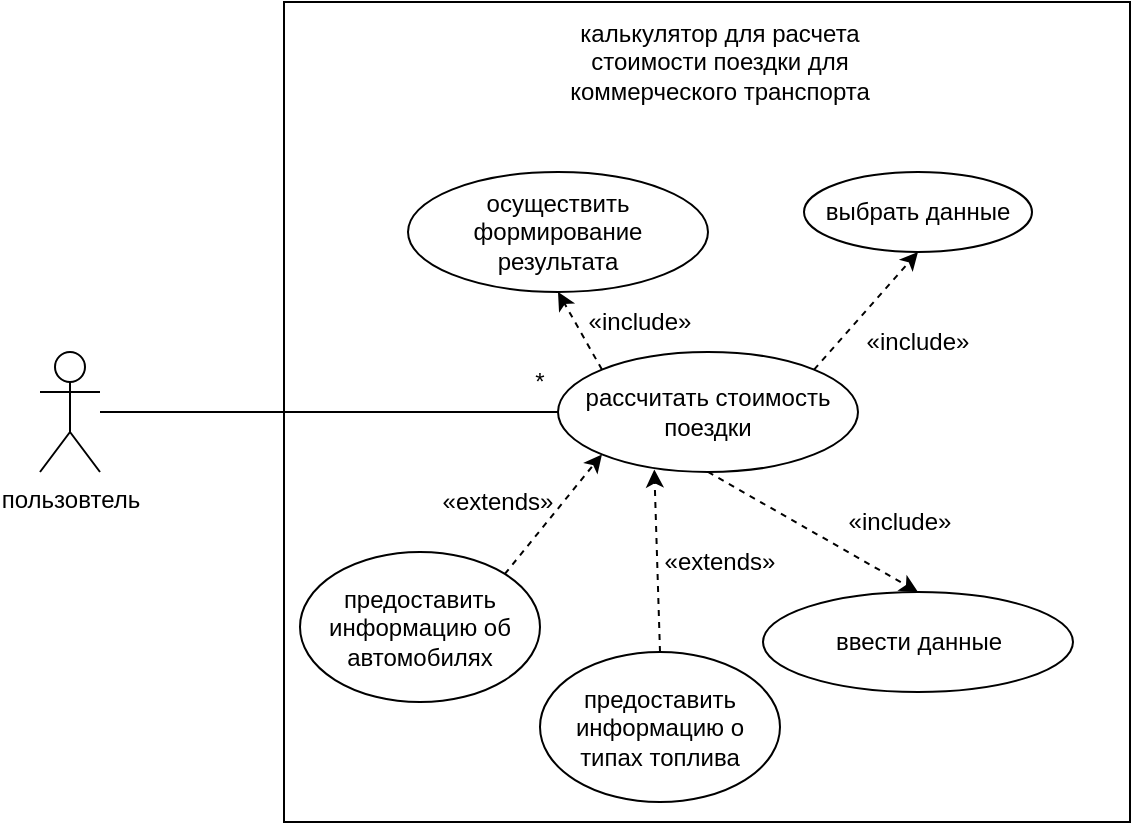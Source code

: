 <mxfile version="20.5.1" type="device"><diagram id="2e6s0BfWoMoe-jX0X29p" name="Страница 1"><mxGraphModel dx="868" dy="468" grid="1" gridSize="10" guides="1" tooltips="1" connect="1" arrows="1" fold="1" page="1" pageScale="1" pageWidth="827" pageHeight="1169" math="0" shadow="0"><root><mxCell id="0"/><mxCell id="1" parent="0"/><mxCell id="8MWx7HNwkcntMTRiOwne-1" value="пользовтель" style="shape=umlActor;verticalLabelPosition=bottom;verticalAlign=top;html=1;outlineConnect=0;" vertex="1" parent="1"><mxGeometry x="80" y="190" width="30" height="60" as="geometry"/></mxCell><mxCell id="8MWx7HNwkcntMTRiOwne-2" value="" style="rounded=0;whiteSpace=wrap;html=1;" vertex="1" parent="1"><mxGeometry x="202" y="15" width="423" height="410" as="geometry"/></mxCell><mxCell id="8MWx7HNwkcntMTRiOwne-3" value="рассчитать стоимость поездки" style="ellipse;whiteSpace=wrap;html=1;" vertex="1" parent="1"><mxGeometry x="339" y="190" width="150" height="60" as="geometry"/></mxCell><mxCell id="8MWx7HNwkcntMTRiOwne-4" value="калькулятор для расчета стоимости поездки для коммерческого транспорта" style="text;html=1;strokeColor=none;fillColor=none;align=center;verticalAlign=middle;whiteSpace=wrap;rounded=0;" vertex="1" parent="1"><mxGeometry x="320" y="30" width="200" height="30" as="geometry"/></mxCell><mxCell id="8MWx7HNwkcntMTRiOwne-5" value="" style="endArrow=none;html=1;rounded=0;entryX=0;entryY=0.5;entryDx=0;entryDy=0;" edge="1" parent="1" source="8MWx7HNwkcntMTRiOwne-1" target="8MWx7HNwkcntMTRiOwne-3"><mxGeometry width="50" height="50" relative="1" as="geometry"><mxPoint x="250" y="210" as="sourcePoint"/><mxPoint x="300" y="160" as="targetPoint"/></mxGeometry></mxCell><mxCell id="8MWx7HNwkcntMTRiOwne-6" value="*" style="text;html=1;strokeColor=none;fillColor=none;align=center;verticalAlign=middle;whiteSpace=wrap;rounded=0;" vertex="1" parent="1"><mxGeometry x="300" y="190" width="60" height="30" as="geometry"/></mxCell><mxCell id="8MWx7HNwkcntMTRiOwne-7" value="осуществить формирование результата" style="ellipse;whiteSpace=wrap;html=1;" vertex="1" parent="1"><mxGeometry x="264" y="100" width="150" height="60" as="geometry"/></mxCell><mxCell id="8MWx7HNwkcntMTRiOwne-8" style="edgeStyle=none;rounded=0;orthogonalLoop=1;jettySize=auto;html=1;exitX=0;exitY=0;exitDx=0;exitDy=0;entryX=0.5;entryY=1;entryDx=0;entryDy=0;dashed=1;" edge="1" parent="1" source="8MWx7HNwkcntMTRiOwne-3" target="8MWx7HNwkcntMTRiOwne-7"><mxGeometry relative="1" as="geometry"><mxPoint x="448.86" y="249.996" as="sourcePoint"/><mxPoint x="350" y="168.28" as="targetPoint"/></mxGeometry></mxCell><mxCell id="8MWx7HNwkcntMTRiOwne-9" value="выбрать данные" style="ellipse;whiteSpace=wrap;html=1;" vertex="1" parent="1"><mxGeometry x="462" y="100" width="114" height="40" as="geometry"/></mxCell><mxCell id="8MWx7HNwkcntMTRiOwne-10" style="edgeStyle=none;rounded=0;orthogonalLoop=1;jettySize=auto;html=1;exitX=1;exitY=0;exitDx=0;exitDy=0;entryX=0.5;entryY=1;entryDx=0;entryDy=0;dashed=1;" edge="1" parent="1" source="8MWx7HNwkcntMTRiOwne-3" target="8MWx7HNwkcntMTRiOwne-9"><mxGeometry relative="1" as="geometry"><mxPoint x="370.967" y="208.787" as="sourcePoint"/><mxPoint x="349" y="170" as="targetPoint"/></mxGeometry></mxCell><mxCell id="8MWx7HNwkcntMTRiOwne-11" value="&lt;span class=&quot;vchar u0000&quot;&gt;«&lt;/span&gt;include&lt;span class=&quot;vchar u0000&quot;&gt;»&lt;/span&gt;" style="text;html=1;strokeColor=none;fillColor=none;align=center;verticalAlign=middle;whiteSpace=wrap;rounded=0;" vertex="1" parent="1"><mxGeometry x="489" y="170" width="60" height="30" as="geometry"/></mxCell><mxCell id="8MWx7HNwkcntMTRiOwne-12" value="&lt;span class=&quot;vchar u0000&quot;&gt;«&lt;/span&gt;include&lt;span class=&quot;vchar u0000&quot;&gt;»&lt;/span&gt;" style="text;html=1;strokeColor=none;fillColor=none;align=center;verticalAlign=middle;whiteSpace=wrap;rounded=0;" vertex="1" parent="1"><mxGeometry x="350" y="160" width="60" height="30" as="geometry"/></mxCell><mxCell id="8MWx7HNwkcntMTRiOwne-13" value="ввести данные" style="ellipse;whiteSpace=wrap;html=1;" vertex="1" parent="1"><mxGeometry x="441.5" y="310" width="155" height="50" as="geometry"/></mxCell><mxCell id="8MWx7HNwkcntMTRiOwne-14" value="&lt;span class=&quot;vchar u0000&quot;&gt;«&lt;/span&gt;include&lt;span class=&quot;vchar u0000&quot;&gt;»&lt;/span&gt;" style="text;html=1;strokeColor=none;fillColor=none;align=center;verticalAlign=middle;whiteSpace=wrap;rounded=0;" vertex="1" parent="1"><mxGeometry x="480" y="260" width="60" height="30" as="geometry"/></mxCell><mxCell id="8MWx7HNwkcntMTRiOwne-15" style="edgeStyle=none;rounded=0;orthogonalLoop=1;jettySize=auto;html=1;exitX=0.5;exitY=1;exitDx=0;exitDy=0;entryX=0.5;entryY=0;entryDx=0;entryDy=0;dashed=1;" edge="1" parent="1" source="8MWx7HNwkcntMTRiOwne-3" target="8MWx7HNwkcntMTRiOwne-13"><mxGeometry relative="1" as="geometry"><mxPoint x="477.033" y="208.787" as="sourcePoint"/><mxPoint x="507" y="170" as="targetPoint"/></mxGeometry></mxCell><mxCell id="8MWx7HNwkcntMTRiOwne-16" value="предоставить информацию об автомобилях" style="ellipse;whiteSpace=wrap;html=1;" vertex="1" parent="1"><mxGeometry x="210" y="290" width="120" height="75" as="geometry"/></mxCell><mxCell id="8MWx7HNwkcntMTRiOwne-17" value="предоставить информацию о типах топлива" style="ellipse;whiteSpace=wrap;html=1;" vertex="1" parent="1"><mxGeometry x="330" y="340" width="120" height="75" as="geometry"/></mxCell><mxCell id="8MWx7HNwkcntMTRiOwne-18" style="edgeStyle=none;rounded=0;orthogonalLoop=1;jettySize=auto;html=1;exitX=1;exitY=0;exitDx=0;exitDy=0;entryX=0;entryY=1;entryDx=0;entryDy=0;dashed=1;" edge="1" parent="1" source="8MWx7HNwkcntMTRiOwne-16" target="8MWx7HNwkcntMTRiOwne-3"><mxGeometry relative="1" as="geometry"><mxPoint x="424" y="260" as="sourcePoint"/><mxPoint x="529" y="320" as="targetPoint"/></mxGeometry></mxCell><mxCell id="8MWx7HNwkcntMTRiOwne-19" style="edgeStyle=none;rounded=0;orthogonalLoop=1;jettySize=auto;html=1;exitX=0.5;exitY=0;exitDx=0;exitDy=0;entryX=0.321;entryY=0.979;entryDx=0;entryDy=0;dashed=1;entryPerimeter=0;" edge="1" parent="1" source="8MWx7HNwkcntMTRiOwne-17" target="8MWx7HNwkcntMTRiOwne-3"><mxGeometry relative="1" as="geometry"><mxPoint x="322.573" y="271.075" as="sourcePoint"/><mxPoint x="370.844" y="251.164" as="targetPoint"/></mxGeometry></mxCell><mxCell id="8MWx7HNwkcntMTRiOwne-20" value="&lt;span class=&quot;vchar u0000&quot;&gt;«&lt;/span&gt;extends&lt;span class=&quot;vchar u0000&quot;&gt;»&lt;/span&gt;" style="text;html=1;strokeColor=none;fillColor=none;align=center;verticalAlign=middle;whiteSpace=wrap;rounded=0;" vertex="1" parent="1"><mxGeometry x="390" y="280" width="60" height="30" as="geometry"/></mxCell><mxCell id="8MWx7HNwkcntMTRiOwne-21" value="&lt;span class=&quot;vchar u0000&quot;&gt;«&lt;/span&gt;extends&lt;span class=&quot;vchar u0000&quot;&gt;»&lt;/span&gt;" style="text;html=1;strokeColor=none;fillColor=none;align=center;verticalAlign=middle;whiteSpace=wrap;rounded=0;" vertex="1" parent="1"><mxGeometry x="279" y="250" width="60" height="30" as="geometry"/></mxCell></root></mxGraphModel></diagram></mxfile>